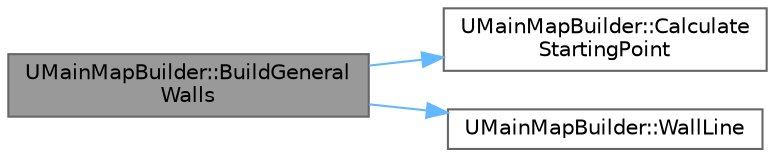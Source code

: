 digraph "UMainMapBuilder::BuildGeneralWalls"
{
 // LATEX_PDF_SIZE
  bgcolor="transparent";
  edge [fontname=Helvetica,fontsize=10,labelfontname=Helvetica,labelfontsize=10];
  node [fontname=Helvetica,fontsize=10,shape=box,height=0.2,width=0.4];
  rankdir="LR";
  Node1 [id="Node000001",label="UMainMapBuilder::BuildGeneral\lWalls",height=0.2,width=0.4,color="gray40", fillcolor="grey60", style="filled", fontcolor="black",tooltip=" "];
  Node1 -> Node2 [id="edge3_Node000001_Node000002",color="steelblue1",style="solid",tooltip=" "];
  Node2 [id="Node000002",label="UMainMapBuilder::Calculate\lStartingPoint",height=0.2,width=0.4,color="grey40", fillcolor="white", style="filled",URL="$class_u_main_map_builder.html#a48052bfc78c775179e4d2323e604ade5",tooltip=" "];
  Node1 -> Node3 [id="edge4_Node000001_Node000003",color="steelblue1",style="solid",tooltip=" "];
  Node3 [id="Node000003",label="UMainMapBuilder::WallLine",height=0.2,width=0.4,color="grey40", fillcolor="white", style="filled",URL="$class_u_main_map_builder.html#a63a7c96c17a76f73aba9829008aa0603",tooltip=" "];
}
